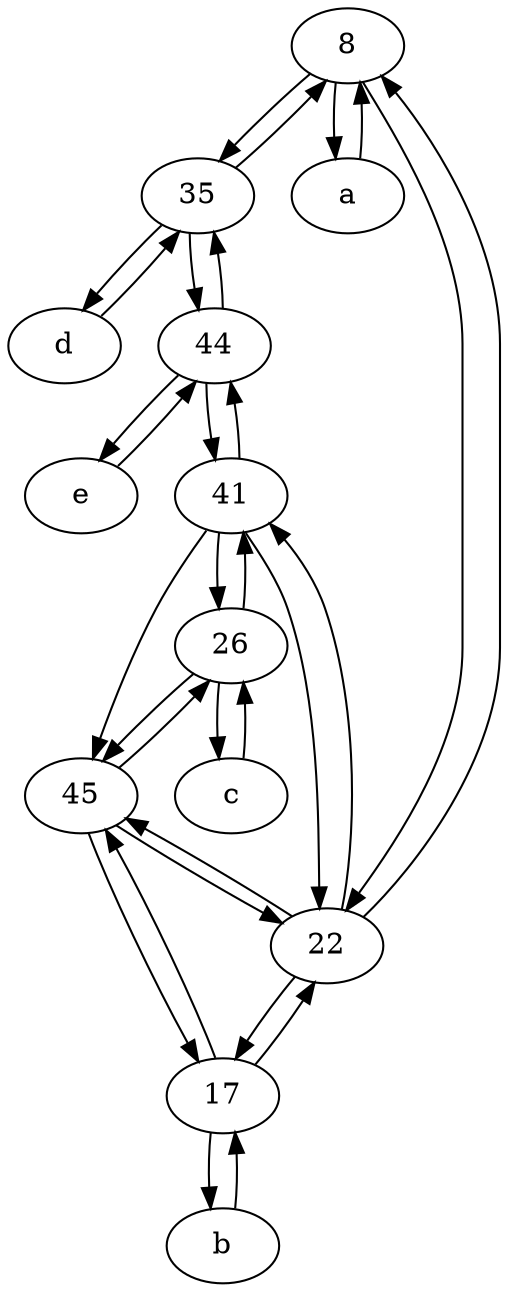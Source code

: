 digraph  {
	8;
	26;
	d [pos="20,30!"];
	e [pos="30,50!"];
	41;
	35;
	45;
	44;
	b [pos="50,20!"];
	17;
	c [pos="20,10!"];
	a [pos="40,10!"];
	22;
	8 -> 22;
	45 -> 17;
	44 -> 41;
	41 -> 45;
	41 -> 26;
	8 -> 35;
	a -> 8;
	35 -> d;
	45 -> 26;
	17 -> 45;
	e -> 44;
	44 -> e;
	b -> 17;
	41 -> 44;
	22 -> 41;
	17 -> 22;
	26 -> 41;
	45 -> 22;
	26 -> 45;
	17 -> b;
	44 -> 35;
	22 -> 17;
	35 -> 44;
	41 -> 22;
	c -> 26;
	22 -> 8;
	d -> 35;
	35 -> 8;
	8 -> a;
	22 -> 45;
	26 -> c;

	}